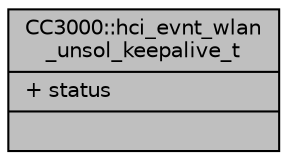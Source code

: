 digraph "CC3000::hci_evnt_wlan_unsol_keepalive_t"
{
  edge [fontname="Helvetica",fontsize="10",labelfontname="Helvetica",labelfontsize="10"];
  node [fontname="Helvetica",fontsize="10",shape=record];
  Node1 [label="{CC3000::hci_evnt_wlan\l_unsol_keepalive_t\n|+ status\l|}",height=0.2,width=0.4,color="black", fillcolor="grey75", style="filled", fontcolor="black"];
}
